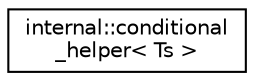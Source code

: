 digraph "Graphical Class Hierarchy"
{
  edge [fontname="Helvetica",fontsize="10",labelfontname="Helvetica",labelfontsize="10"];
  node [fontname="Helvetica",fontsize="10",shape=record];
  rankdir="LR";
  Node1 [label="internal::conditional\l_helper\< Ts \>",height=0.2,width=0.4,color="black", fillcolor="white", style="filled",URL="$structinternal_1_1conditional__helper.html"];
}
